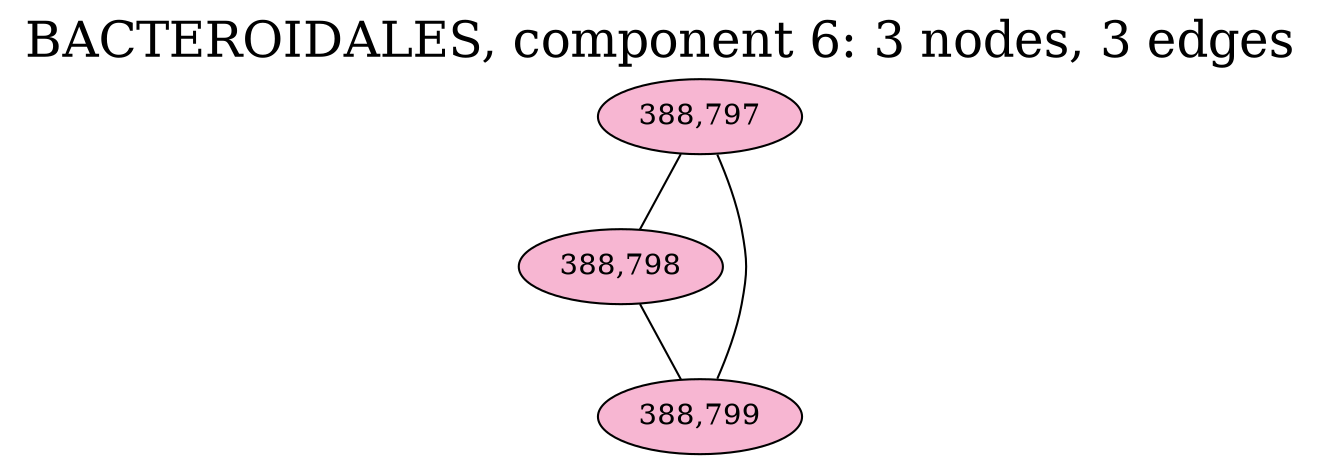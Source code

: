 graph BACTEROIDALES_cc6 {
	overlap="prism50";
	outputorder="edgesfirst";
	label="BACTEROIDALES, component 6: 3 nodes, 3 edges";
	labelloc="t";
	fontsize=24;
	"388,797" [style="filled", fillcolor="#f7b6d2", fontcolor="#000000"];
	"388,798" [style="filled", fillcolor="#f7b6d2", fontcolor="#000000"];
	"388,799" [style="filled", fillcolor="#f7b6d2", fontcolor="#000000"];
	"388,797" -- "388,798";
	"388,797" -- "388,799";
	"388,798" -- "388,799";
}